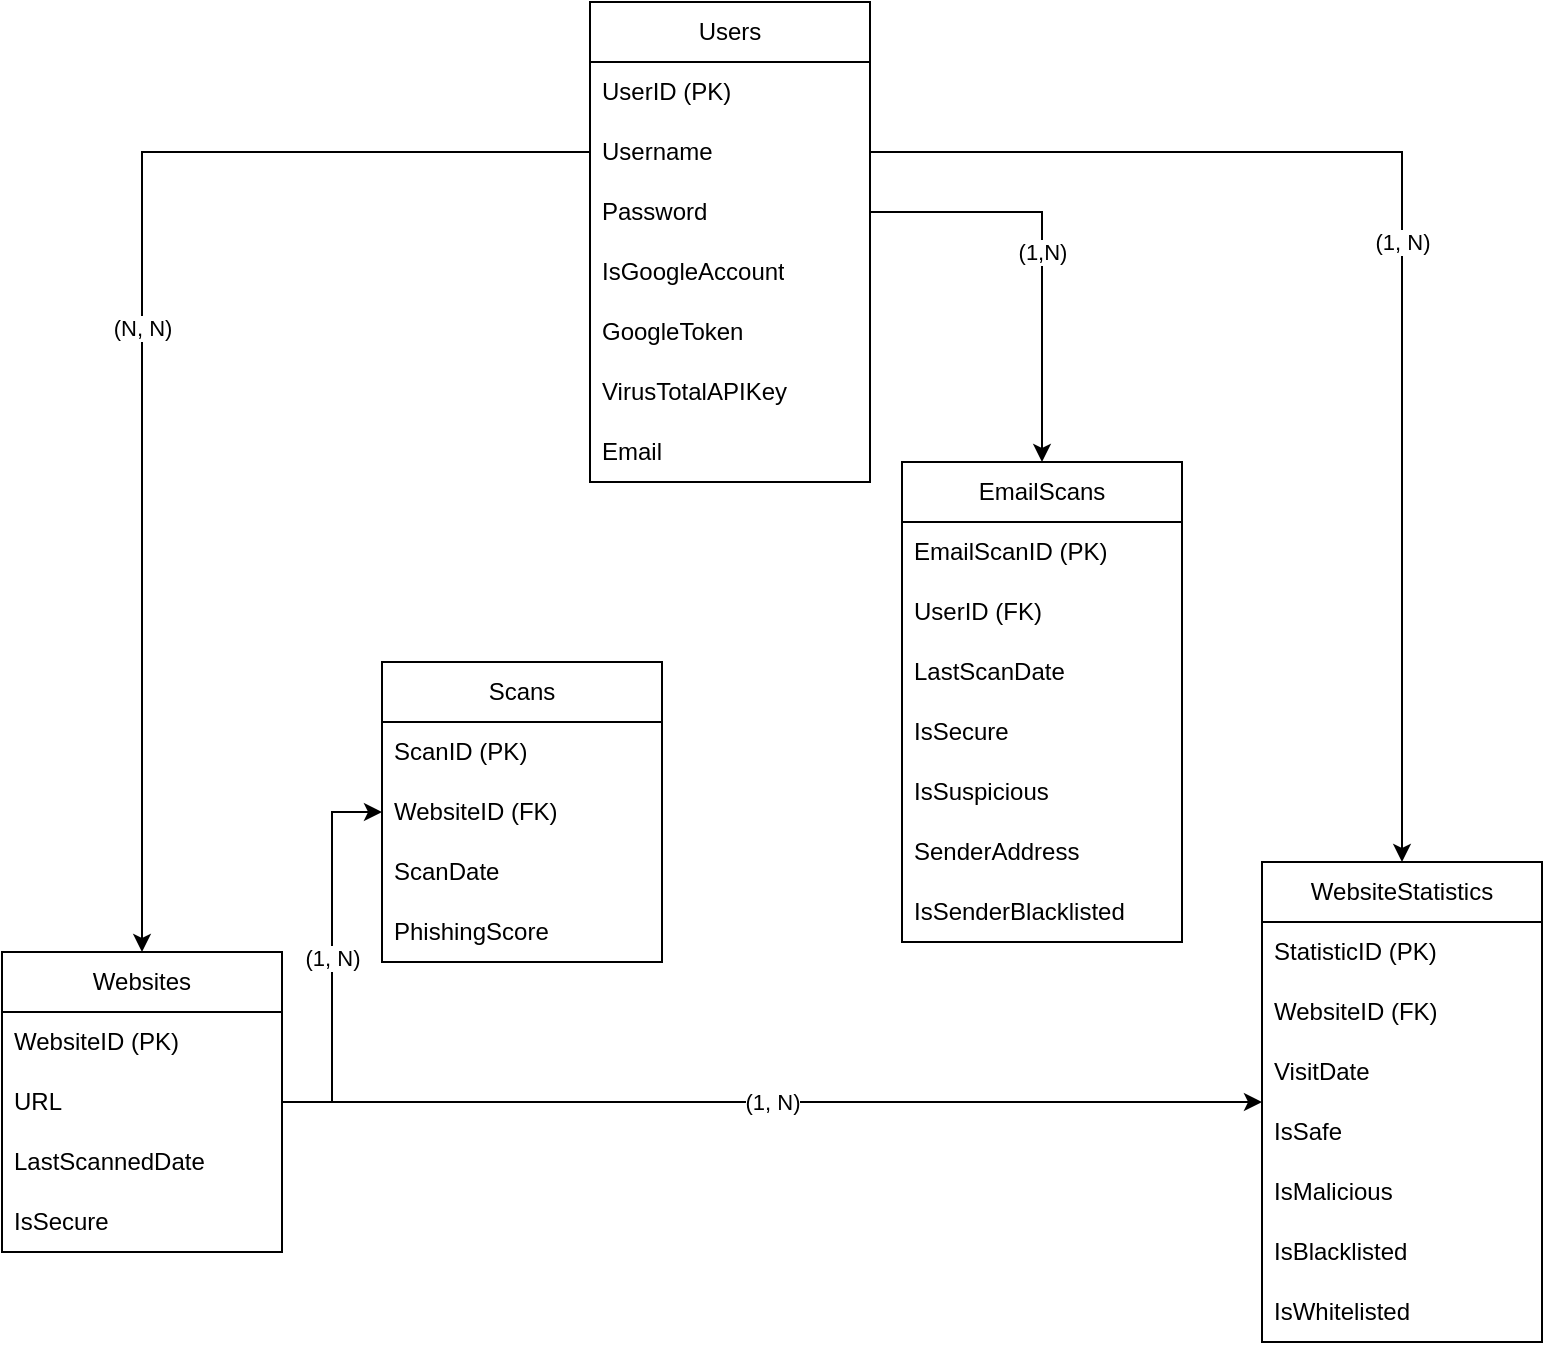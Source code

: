 <mxfile version="22.1.5" type="github">
  <diagram name="Page-1" id="a6yojFAQg9A9Atek9N0o">
    <mxGraphModel dx="1050" dy="603" grid="1" gridSize="10" guides="1" tooltips="1" connect="1" arrows="1" fold="1" page="1" pageScale="1" pageWidth="827" pageHeight="1169" math="0" shadow="0">
      <root>
        <mxCell id="0" />
        <mxCell id="1" parent="0" />
        <mxCell id="v-zNRQizSjGnHSRIep8c-1" value="Users" style="swimlane;fontStyle=0;childLayout=stackLayout;horizontal=1;startSize=30;horizontalStack=0;resizeParent=1;resizeParentMax=0;resizeLast=0;collapsible=1;marginBottom=0;whiteSpace=wrap;html=1;" parent="1" vertex="1">
          <mxGeometry x="344" y="10" width="140" height="240" as="geometry" />
        </mxCell>
        <mxCell id="v-zNRQizSjGnHSRIep8c-2" value="UserID (PK)" style="text;strokeColor=none;fillColor=none;align=left;verticalAlign=middle;spacingLeft=4;spacingRight=4;overflow=hidden;points=[[0,0.5],[1,0.5]];portConstraint=eastwest;rotatable=0;whiteSpace=wrap;html=1;" parent="v-zNRQizSjGnHSRIep8c-1" vertex="1">
          <mxGeometry y="30" width="140" height="30" as="geometry" />
        </mxCell>
        <mxCell id="v-zNRQizSjGnHSRIep8c-3" value="Username" style="text;strokeColor=none;fillColor=none;align=left;verticalAlign=middle;spacingLeft=4;spacingRight=4;overflow=hidden;points=[[0,0.5],[1,0.5]];portConstraint=eastwest;rotatable=0;whiteSpace=wrap;html=1;" parent="v-zNRQizSjGnHSRIep8c-1" vertex="1">
          <mxGeometry y="60" width="140" height="30" as="geometry" />
        </mxCell>
        <mxCell id="v-zNRQizSjGnHSRIep8c-4" value="Password" style="text;strokeColor=none;fillColor=none;align=left;verticalAlign=middle;spacingLeft=4;spacingRight=4;overflow=hidden;points=[[0,0.5],[1,0.5]];portConstraint=eastwest;rotatable=0;whiteSpace=wrap;html=1;" parent="v-zNRQizSjGnHSRIep8c-1" vertex="1">
          <mxGeometry y="90" width="140" height="30" as="geometry" />
        </mxCell>
        <mxCell id="cf4oNOyJpYt6ERa12T5n-1" value="IsGoogleAccount" style="text;strokeColor=none;fillColor=none;align=left;verticalAlign=middle;spacingLeft=4;spacingRight=4;overflow=hidden;points=[[0,0.5],[1,0.5]];portConstraint=eastwest;rotatable=0;whiteSpace=wrap;html=1;" vertex="1" parent="v-zNRQizSjGnHSRIep8c-1">
          <mxGeometry y="120" width="140" height="30" as="geometry" />
        </mxCell>
        <mxCell id="cf4oNOyJpYt6ERa12T5n-2" value="GoogleToken" style="text;strokeColor=none;fillColor=none;align=left;verticalAlign=middle;spacingLeft=4;spacingRight=4;overflow=hidden;points=[[0,0.5],[1,0.5]];portConstraint=eastwest;rotatable=0;whiteSpace=wrap;html=1;" vertex="1" parent="v-zNRQizSjGnHSRIep8c-1">
          <mxGeometry y="150" width="140" height="30" as="geometry" />
        </mxCell>
        <mxCell id="cf4oNOyJpYt6ERa12T5n-3" value="VirusTotalAPIKey" style="text;strokeColor=none;fillColor=none;align=left;verticalAlign=middle;spacingLeft=4;spacingRight=4;overflow=hidden;points=[[0,0.5],[1,0.5]];portConstraint=eastwest;rotatable=0;whiteSpace=wrap;html=1;" vertex="1" parent="v-zNRQizSjGnHSRIep8c-1">
          <mxGeometry y="180" width="140" height="30" as="geometry" />
        </mxCell>
        <mxCell id="cf4oNOyJpYt6ERa12T5n-4" value="Email" style="text;strokeColor=none;fillColor=none;align=left;verticalAlign=middle;spacingLeft=4;spacingRight=4;overflow=hidden;points=[[0,0.5],[1,0.5]];portConstraint=eastwest;rotatable=0;whiteSpace=wrap;html=1;" vertex="1" parent="v-zNRQizSjGnHSRIep8c-1">
          <mxGeometry y="210" width="140" height="30" as="geometry" />
        </mxCell>
        <mxCell id="v-zNRQizSjGnHSRIep8c-5" value="Websites" style="swimlane;fontStyle=0;childLayout=stackLayout;horizontal=1;startSize=30;horizontalStack=0;resizeParent=1;resizeParentMax=0;resizeLast=0;collapsible=1;marginBottom=0;whiteSpace=wrap;html=1;" parent="1" vertex="1">
          <mxGeometry x="50" y="485" width="140" height="150" as="geometry">
            <mxRectangle x="250" y="210" width="90" height="30" as="alternateBounds" />
          </mxGeometry>
        </mxCell>
        <mxCell id="v-zNRQizSjGnHSRIep8c-6" value="WebsiteID (PK)" style="text;strokeColor=none;fillColor=none;align=left;verticalAlign=middle;spacingLeft=4;spacingRight=4;overflow=hidden;points=[[0,0.5],[1,0.5]];portConstraint=eastwest;rotatable=0;whiteSpace=wrap;html=1;" parent="v-zNRQizSjGnHSRIep8c-5" vertex="1">
          <mxGeometry y="30" width="140" height="30" as="geometry" />
        </mxCell>
        <mxCell id="v-zNRQizSjGnHSRIep8c-7" value="URL" style="text;strokeColor=none;fillColor=none;align=left;verticalAlign=middle;spacingLeft=4;spacingRight=4;overflow=hidden;points=[[0,0.5],[1,0.5]];portConstraint=eastwest;rotatable=0;whiteSpace=wrap;html=1;" parent="v-zNRQizSjGnHSRIep8c-5" vertex="1">
          <mxGeometry y="60" width="140" height="30" as="geometry" />
        </mxCell>
        <mxCell id="v-zNRQizSjGnHSRIep8c-8" value="LastScannedDate&lt;br&gt;" style="text;strokeColor=none;fillColor=none;align=left;verticalAlign=middle;spacingLeft=4;spacingRight=4;overflow=hidden;points=[[0,0.5],[1,0.5]];portConstraint=eastwest;rotatable=0;whiteSpace=wrap;html=1;" parent="v-zNRQizSjGnHSRIep8c-5" vertex="1">
          <mxGeometry y="90" width="140" height="30" as="geometry" />
        </mxCell>
        <mxCell id="v-zNRQizSjGnHSRIep8c-22" value="IsSecure" style="text;strokeColor=none;fillColor=none;align=left;verticalAlign=middle;spacingLeft=4;spacingRight=4;overflow=hidden;points=[[0,0.5],[1,0.5]];portConstraint=eastwest;rotatable=0;whiteSpace=wrap;html=1;" parent="v-zNRQizSjGnHSRIep8c-5" vertex="1">
          <mxGeometry y="120" width="140" height="30" as="geometry" />
        </mxCell>
        <mxCell id="v-zNRQizSjGnHSRIep8c-9" value="Scans" style="swimlane;fontStyle=0;childLayout=stackLayout;horizontal=1;startSize=30;horizontalStack=0;resizeParent=1;resizeParentMax=0;resizeLast=0;collapsible=1;marginBottom=0;whiteSpace=wrap;html=1;" parent="1" vertex="1">
          <mxGeometry x="240" y="340" width="140" height="150" as="geometry" />
        </mxCell>
        <mxCell id="v-zNRQizSjGnHSRIep8c-10" value="ScanID (PK)" style="text;strokeColor=none;fillColor=none;align=left;verticalAlign=middle;spacingLeft=4;spacingRight=4;overflow=hidden;points=[[0,0.5],[1,0.5]];portConstraint=eastwest;rotatable=0;whiteSpace=wrap;html=1;" parent="v-zNRQizSjGnHSRIep8c-9" vertex="1">
          <mxGeometry y="30" width="140" height="30" as="geometry" />
        </mxCell>
        <mxCell id="v-zNRQizSjGnHSRIep8c-11" value="WebsiteID (FK)" style="text;strokeColor=none;fillColor=none;align=left;verticalAlign=middle;spacingLeft=4;spacingRight=4;overflow=hidden;points=[[0,0.5],[1,0.5]];portConstraint=eastwest;rotatable=0;whiteSpace=wrap;html=1;" parent="v-zNRQizSjGnHSRIep8c-9" vertex="1">
          <mxGeometry y="60" width="140" height="30" as="geometry" />
        </mxCell>
        <mxCell id="v-zNRQizSjGnHSRIep8c-12" value="ScanDate" style="text;strokeColor=none;fillColor=none;align=left;verticalAlign=middle;spacingLeft=4;spacingRight=4;overflow=hidden;points=[[0,0.5],[1,0.5]];portConstraint=eastwest;rotatable=0;whiteSpace=wrap;html=1;" parent="v-zNRQizSjGnHSRIep8c-9" vertex="1">
          <mxGeometry y="90" width="140" height="30" as="geometry" />
        </mxCell>
        <mxCell id="v-zNRQizSjGnHSRIep8c-23" value="PhishingScore" style="text;strokeColor=none;fillColor=none;align=left;verticalAlign=middle;spacingLeft=4;spacingRight=4;overflow=hidden;points=[[0,0.5],[1,0.5]];portConstraint=eastwest;rotatable=0;whiteSpace=wrap;html=1;" parent="v-zNRQizSjGnHSRIep8c-9" vertex="1">
          <mxGeometry y="120" width="140" height="30" as="geometry" />
        </mxCell>
        <mxCell id="v-zNRQizSjGnHSRIep8c-13" value="EmailScans" style="swimlane;fontStyle=0;childLayout=stackLayout;horizontal=1;startSize=30;horizontalStack=0;resizeParent=1;resizeParentMax=0;resizeLast=0;collapsible=1;marginBottom=0;whiteSpace=wrap;html=1;" parent="1" vertex="1">
          <mxGeometry x="500" y="240" width="140" height="240" as="geometry" />
        </mxCell>
        <mxCell id="v-zNRQizSjGnHSRIep8c-14" value="EmailScanID&amp;nbsp;(PK)" style="text;strokeColor=none;fillColor=none;align=left;verticalAlign=middle;spacingLeft=4;spacingRight=4;overflow=hidden;points=[[0,0.5],[1,0.5]];portConstraint=eastwest;rotatable=0;whiteSpace=wrap;html=1;" parent="v-zNRQizSjGnHSRIep8c-13" vertex="1">
          <mxGeometry y="30" width="140" height="30" as="geometry" />
        </mxCell>
        <mxCell id="v-zNRQizSjGnHSRIep8c-15" value="UserID (FK)" style="text;strokeColor=none;fillColor=none;align=left;verticalAlign=middle;spacingLeft=4;spacingRight=4;overflow=hidden;points=[[0,0.5],[1,0.5]];portConstraint=eastwest;rotatable=0;whiteSpace=wrap;html=1;" parent="v-zNRQizSjGnHSRIep8c-13" vertex="1">
          <mxGeometry y="60" width="140" height="30" as="geometry" />
        </mxCell>
        <mxCell id="v-zNRQizSjGnHSRIep8c-16" value="LastScanDate" style="text;strokeColor=none;fillColor=none;align=left;verticalAlign=middle;spacingLeft=4;spacingRight=4;overflow=hidden;points=[[0,0.5],[1,0.5]];portConstraint=eastwest;rotatable=0;whiteSpace=wrap;html=1;" parent="v-zNRQizSjGnHSRIep8c-13" vertex="1">
          <mxGeometry y="90" width="140" height="30" as="geometry" />
        </mxCell>
        <mxCell id="v-zNRQizSjGnHSRIep8c-24" value="IsSecure" style="text;strokeColor=none;fillColor=none;align=left;verticalAlign=middle;spacingLeft=4;spacingRight=4;overflow=hidden;points=[[0,0.5],[1,0.5]];portConstraint=eastwest;rotatable=0;whiteSpace=wrap;html=1;" parent="v-zNRQizSjGnHSRIep8c-13" vertex="1">
          <mxGeometry y="120" width="140" height="30" as="geometry" />
        </mxCell>
        <mxCell id="cf4oNOyJpYt6ERa12T5n-5" value="IsSuspicious" style="text;strokeColor=none;fillColor=none;align=left;verticalAlign=middle;spacingLeft=4;spacingRight=4;overflow=hidden;points=[[0,0.5],[1,0.5]];portConstraint=eastwest;rotatable=0;whiteSpace=wrap;html=1;" vertex="1" parent="v-zNRQizSjGnHSRIep8c-13">
          <mxGeometry y="150" width="140" height="30" as="geometry" />
        </mxCell>
        <mxCell id="cf4oNOyJpYt6ERa12T5n-6" value="SenderAddress" style="text;strokeColor=none;fillColor=none;align=left;verticalAlign=middle;spacingLeft=4;spacingRight=4;overflow=hidden;points=[[0,0.5],[1,0.5]];portConstraint=eastwest;rotatable=0;whiteSpace=wrap;html=1;" vertex="1" parent="v-zNRQizSjGnHSRIep8c-13">
          <mxGeometry y="180" width="140" height="30" as="geometry" />
        </mxCell>
        <mxCell id="cf4oNOyJpYt6ERa12T5n-7" value="IsSenderBlacklisted" style="text;strokeColor=none;fillColor=none;align=left;verticalAlign=middle;spacingLeft=4;spacingRight=4;overflow=hidden;points=[[0,0.5],[1,0.5]];portConstraint=eastwest;rotatable=0;whiteSpace=wrap;html=1;" vertex="1" parent="v-zNRQizSjGnHSRIep8c-13">
          <mxGeometry y="210" width="140" height="30" as="geometry" />
        </mxCell>
        <mxCell id="v-zNRQizSjGnHSRIep8c-17" value="WebsiteStatistics" style="swimlane;fontStyle=0;childLayout=stackLayout;horizontal=1;startSize=30;horizontalStack=0;resizeParent=1;resizeParentMax=0;resizeLast=0;collapsible=1;marginBottom=0;whiteSpace=wrap;html=1;" parent="1" vertex="1">
          <mxGeometry x="680" y="440" width="140" height="240" as="geometry" />
        </mxCell>
        <mxCell id="v-zNRQizSjGnHSRIep8c-18" value="StatisticID&amp;nbsp;(PK)" style="text;strokeColor=none;fillColor=none;align=left;verticalAlign=middle;spacingLeft=4;spacingRight=4;overflow=hidden;points=[[0,0.5],[1,0.5]];portConstraint=eastwest;rotatable=0;whiteSpace=wrap;html=1;" parent="v-zNRQizSjGnHSRIep8c-17" vertex="1">
          <mxGeometry y="30" width="140" height="30" as="geometry" />
        </mxCell>
        <mxCell id="v-zNRQizSjGnHSRIep8c-19" value="WebsiteID (FK)" style="text;strokeColor=none;fillColor=none;align=left;verticalAlign=middle;spacingLeft=4;spacingRight=4;overflow=hidden;points=[[0,0.5],[1,0.5]];portConstraint=eastwest;rotatable=0;whiteSpace=wrap;html=1;" parent="v-zNRQizSjGnHSRIep8c-17" vertex="1">
          <mxGeometry y="60" width="140" height="30" as="geometry" />
        </mxCell>
        <mxCell id="v-zNRQizSjGnHSRIep8c-20" value="VisitDate" style="text;strokeColor=none;fillColor=none;align=left;verticalAlign=middle;spacingLeft=4;spacingRight=4;overflow=hidden;points=[[0,0.5],[1,0.5]];portConstraint=eastwest;rotatable=0;whiteSpace=wrap;html=1;" parent="v-zNRQizSjGnHSRIep8c-17" vertex="1">
          <mxGeometry y="90" width="140" height="30" as="geometry" />
        </mxCell>
        <mxCell id="v-zNRQizSjGnHSRIep8c-25" value="IsSafe" style="text;strokeColor=none;fillColor=none;align=left;verticalAlign=middle;spacingLeft=4;spacingRight=4;overflow=hidden;points=[[0,0.5],[1,0.5]];portConstraint=eastwest;rotatable=0;whiteSpace=wrap;html=1;" parent="v-zNRQizSjGnHSRIep8c-17" vertex="1">
          <mxGeometry y="120" width="140" height="30" as="geometry" />
        </mxCell>
        <mxCell id="v-zNRQizSjGnHSRIep8c-26" value="IsMalicious" style="text;strokeColor=none;fillColor=none;align=left;verticalAlign=middle;spacingLeft=4;spacingRight=4;overflow=hidden;points=[[0,0.5],[1,0.5]];portConstraint=eastwest;rotatable=0;whiteSpace=wrap;html=1;" parent="v-zNRQizSjGnHSRIep8c-17" vertex="1">
          <mxGeometry y="150" width="140" height="30" as="geometry" />
        </mxCell>
        <mxCell id="v-zNRQizSjGnHSRIep8c-27" value="IsBlacklisted" style="text;strokeColor=none;fillColor=none;align=left;verticalAlign=middle;spacingLeft=4;spacingRight=4;overflow=hidden;points=[[0,0.5],[1,0.5]];portConstraint=eastwest;rotatable=0;whiteSpace=wrap;html=1;" parent="v-zNRQizSjGnHSRIep8c-17" vertex="1">
          <mxGeometry y="180" width="140" height="30" as="geometry" />
        </mxCell>
        <mxCell id="v-zNRQizSjGnHSRIep8c-28" value="IsWhitelisted" style="text;strokeColor=none;fillColor=none;align=left;verticalAlign=middle;spacingLeft=4;spacingRight=4;overflow=hidden;points=[[0,0.5],[1,0.5]];portConstraint=eastwest;rotatable=0;whiteSpace=wrap;html=1;" parent="v-zNRQizSjGnHSRIep8c-17" vertex="1">
          <mxGeometry y="210" width="140" height="30" as="geometry" />
        </mxCell>
        <mxCell id="v-zNRQizSjGnHSRIep8c-29" value="(1,N)" style="edgeStyle=orthogonalEdgeStyle;rounded=0;orthogonalLoop=1;jettySize=auto;html=1;entryX=0.5;entryY=0;entryDx=0;entryDy=0;" parent="1" source="v-zNRQizSjGnHSRIep8c-4" target="v-zNRQizSjGnHSRIep8c-13" edge="1">
          <mxGeometry relative="1" as="geometry" />
        </mxCell>
        <mxCell id="v-zNRQizSjGnHSRIep8c-30" value="(1, N)" style="edgeStyle=orthogonalEdgeStyle;rounded=0;orthogonalLoop=1;jettySize=auto;html=1;entryX=0;entryY=0.5;entryDx=0;entryDy=0;" parent="1" source="v-zNRQizSjGnHSRIep8c-7" target="v-zNRQizSjGnHSRIep8c-11" edge="1">
          <mxGeometry relative="1" as="geometry" />
        </mxCell>
        <mxCell id="v-zNRQizSjGnHSRIep8c-31" value="(1, N)" style="edgeStyle=orthogonalEdgeStyle;rounded=0;orthogonalLoop=1;jettySize=auto;html=1;" parent="1" source="v-zNRQizSjGnHSRIep8c-7" target="v-zNRQizSjGnHSRIep8c-17" edge="1">
          <mxGeometry relative="1" as="geometry" />
        </mxCell>
        <mxCell id="v-zNRQizSjGnHSRIep8c-32" value="(N, N)" style="edgeStyle=orthogonalEdgeStyle;rounded=0;orthogonalLoop=1;jettySize=auto;html=1;" parent="1" source="v-zNRQizSjGnHSRIep8c-3" target="v-zNRQizSjGnHSRIep8c-5" edge="1">
          <mxGeometry relative="1" as="geometry" />
        </mxCell>
        <mxCell id="v-zNRQizSjGnHSRIep8c-33" value="(1, N)" style="edgeStyle=orthogonalEdgeStyle;rounded=0;orthogonalLoop=1;jettySize=auto;html=1;" parent="1" source="v-zNRQizSjGnHSRIep8c-3" target="v-zNRQizSjGnHSRIep8c-17" edge="1">
          <mxGeometry relative="1" as="geometry" />
        </mxCell>
      </root>
    </mxGraphModel>
  </diagram>
</mxfile>
